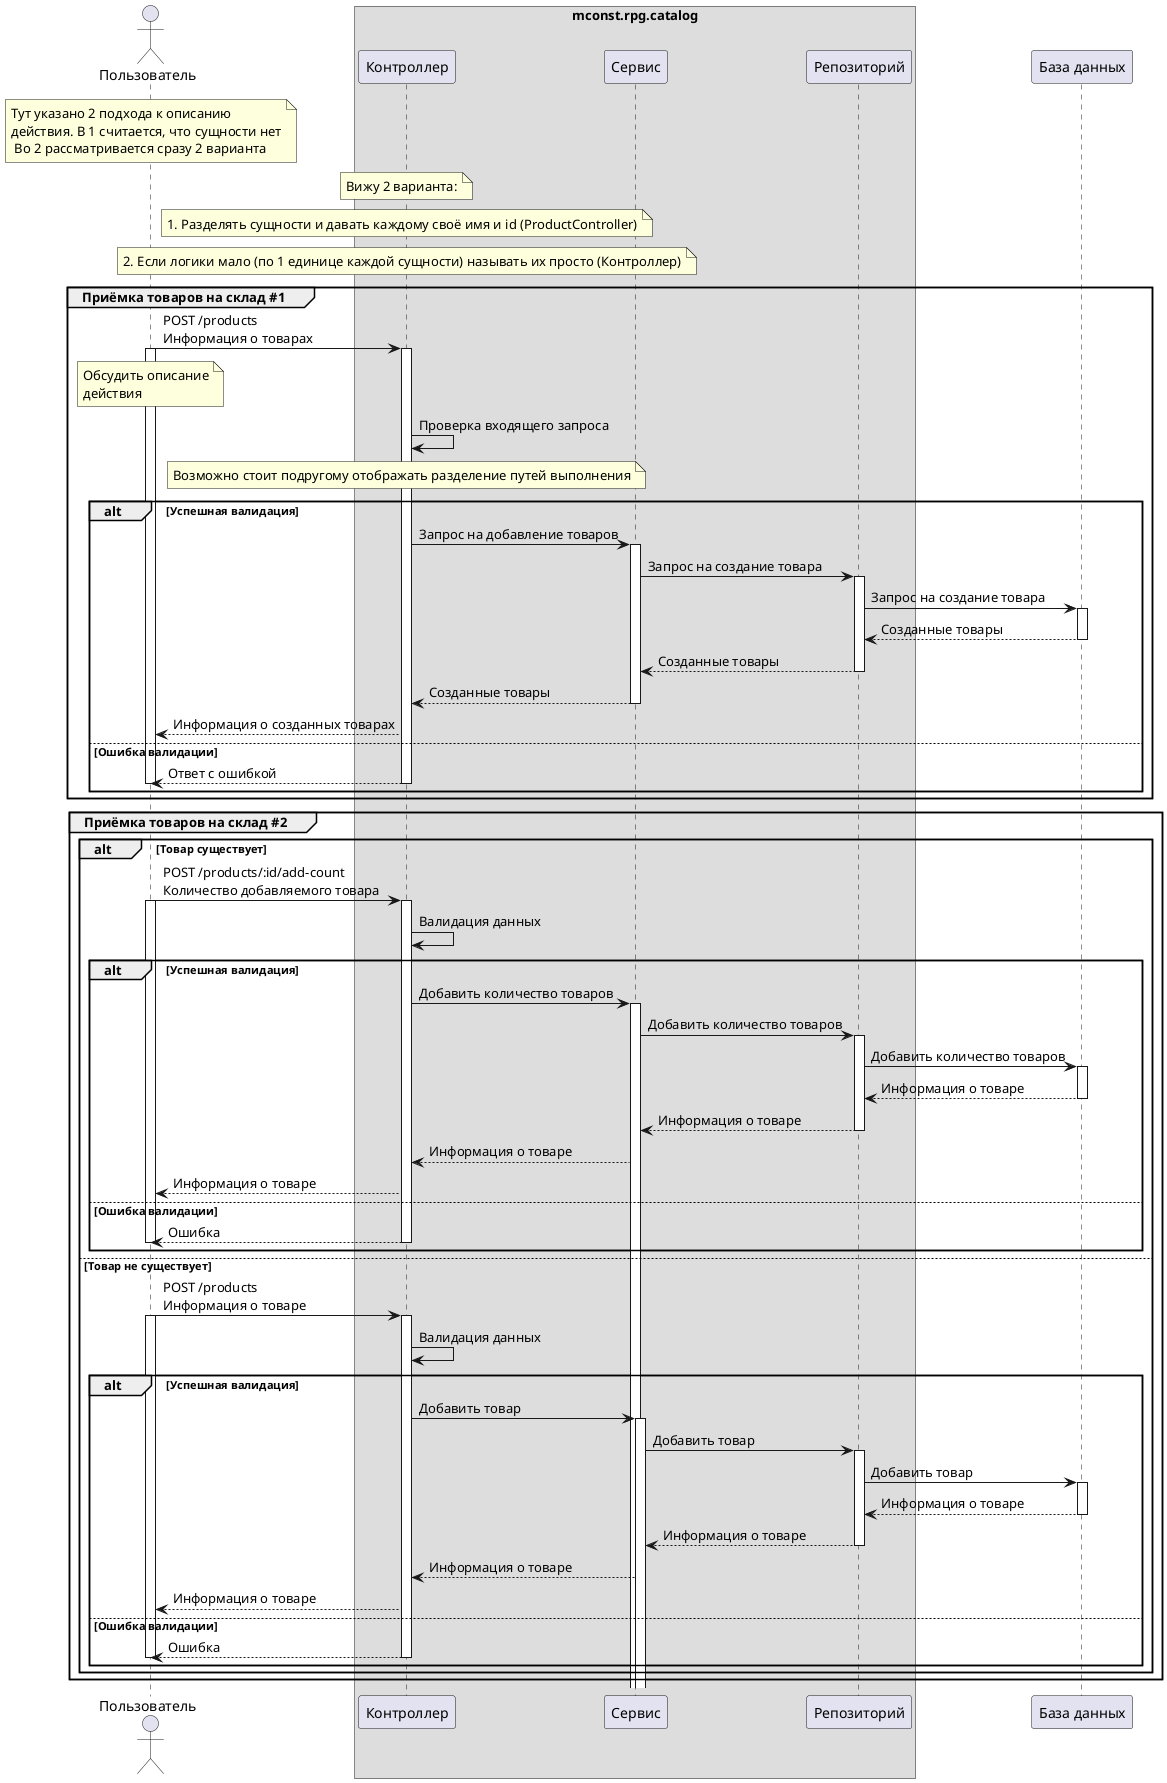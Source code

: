 @startuml
'https://plantuml.com/sequence-diagram

'autonumber

actor "Пользователь" as user
box mconst.rpg.catalog
        participant "Контроллер" as controller
        participant "Сервис" as service
        participant "Репозиторий" as repository
end box
participant "База данных" as db

note over user: Тут указано 2 подхода к описанию\nдействия. В 1 считается, что сущности нет\n Во 2 рассматривается сразу 2 варианта

note over controller: Вижу 2 варианта:
note over controller: 1. Разделять сущности и давать каждому своё имя и id (ProductController)
note over controller: 2. Если логики мало (по 1 единице каждой сущности) называть их просто (Контроллер)

group Приёмка товаров на склад #1
    user -> controller: POST /products\nИнформация о товарах
    note over user: Обсудить описание\nдействия
    activate user
    activate controller
    controller -> controller: Проверка входящего запроса
    note over controller: Возможно стоит подругому отображать разделение путей выполнения
    alt Успешная валидация
        controller -> service: Запрос на добавление товаров
        activate service
        service -> repository: Запрос на создание товара
        activate repository
        repository -> db: Запрос на создание товара
        activate db
        db --> repository: Созданные товары
        deactivate db
        repository --> service: Созданные товары
        deactivate repository
        service --> controller: Созданные товары
        deactivate service
        controller --> user: Информация о созданных товарах
    else Ошибка валидации
        controller --> user: Ответ с ошибкой
        deactivate controller
        deactivate user
    end
end group

group Приёмка товаров на склад #2
    alt Товар существует
        user -> controller: POST /products/:id/add-count\nКоличество добавляемого товара
        activate user
        activate controller
        controller -> controller: Валидация данных
        alt Успешная валидация
            controller -> service: Добавить количество товаров
            activate service
            service -> repository: Добавить количество товаров
            activate repository
            repository -> db: Добавить количество товаров
            activate db
            db --> repository: Информация о товаре
            deactivate db
            repository --> service: Информация о товаре
            deactivate repository
            service --> controller: Информация о товаре
            controller --> user: Информация о товаре
        else Ошибка валидации
            controller --> user: Ошибка
            deactivate controller
            deactivate user
        end
    else Товар не существует
        user -> controller: POST /products\nИнформация о товаре
        activate user
        activate controller
        controller -> controller: Валидация данных
        alt Успешная валидация
            controller -> service: Добавить товар
            activate service
            service -> repository: Добавить товар
            activate repository
            repository -> db: Добавить товар
            activate db
            db --> repository: Информация о товаре
            deactivate db
            repository --> service: Информация о товаре
            deactivate repository
            service --> controller: Информация о товаре
            controller --> user: Информация о товаре
        else Ошибка валидации
            controller --> user: Ошибка
            deactivate controller
            deactivate user
        end
    end
end group
@enduml